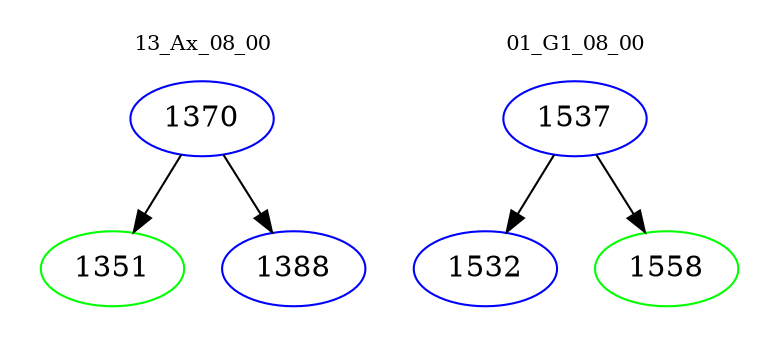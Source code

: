 digraph{
subgraph cluster_0 {
color = white
label = "13_Ax_08_00";
fontsize=10;
T0_1370 [label="1370", color="blue"]
T0_1370 -> T0_1351 [color="black"]
T0_1351 [label="1351", color="green"]
T0_1370 -> T0_1388 [color="black"]
T0_1388 [label="1388", color="blue"]
}
subgraph cluster_1 {
color = white
label = "01_G1_08_00";
fontsize=10;
T1_1537 [label="1537", color="blue"]
T1_1537 -> T1_1532 [color="black"]
T1_1532 [label="1532", color="blue"]
T1_1537 -> T1_1558 [color="black"]
T1_1558 [label="1558", color="green"]
}
}
